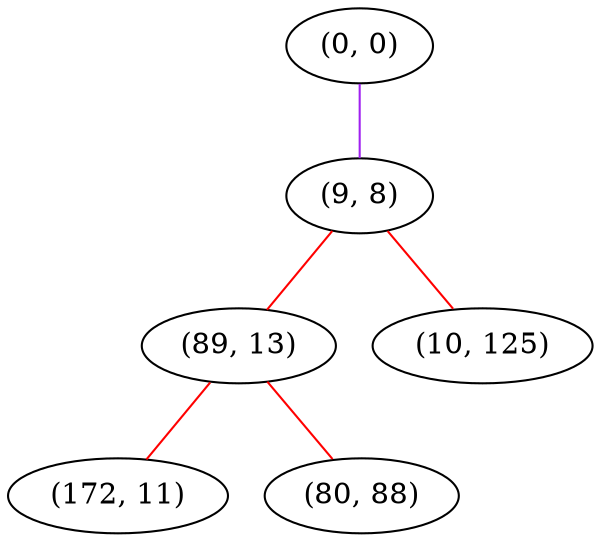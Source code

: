 graph "" {
"(0, 0)";
"(9, 8)";
"(89, 13)";
"(172, 11)";
"(10, 125)";
"(80, 88)";
"(0, 0)" -- "(9, 8)"  [color=purple, key=0, weight=4];
"(9, 8)" -- "(89, 13)"  [color=red, key=0, weight=1];
"(9, 8)" -- "(10, 125)"  [color=red, key=0, weight=1];
"(89, 13)" -- "(80, 88)"  [color=red, key=0, weight=1];
"(89, 13)" -- "(172, 11)"  [color=red, key=0, weight=1];
}
